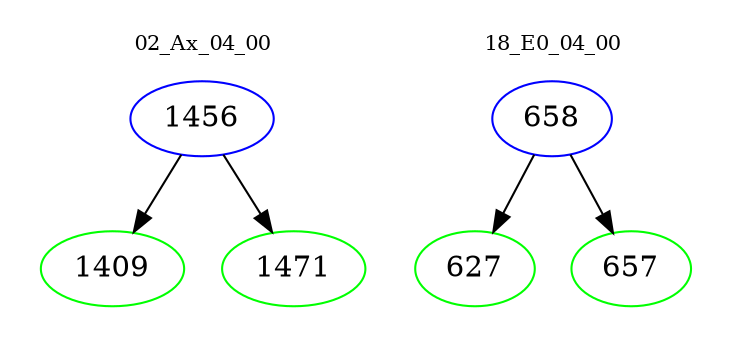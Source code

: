 digraph{
subgraph cluster_0 {
color = white
label = "02_Ax_04_00";
fontsize=10;
T0_1456 [label="1456", color="blue"]
T0_1456 -> T0_1409 [color="black"]
T0_1409 [label="1409", color="green"]
T0_1456 -> T0_1471 [color="black"]
T0_1471 [label="1471", color="green"]
}
subgraph cluster_1 {
color = white
label = "18_E0_04_00";
fontsize=10;
T1_658 [label="658", color="blue"]
T1_658 -> T1_627 [color="black"]
T1_627 [label="627", color="green"]
T1_658 -> T1_657 [color="black"]
T1_657 [label="657", color="green"]
}
}
